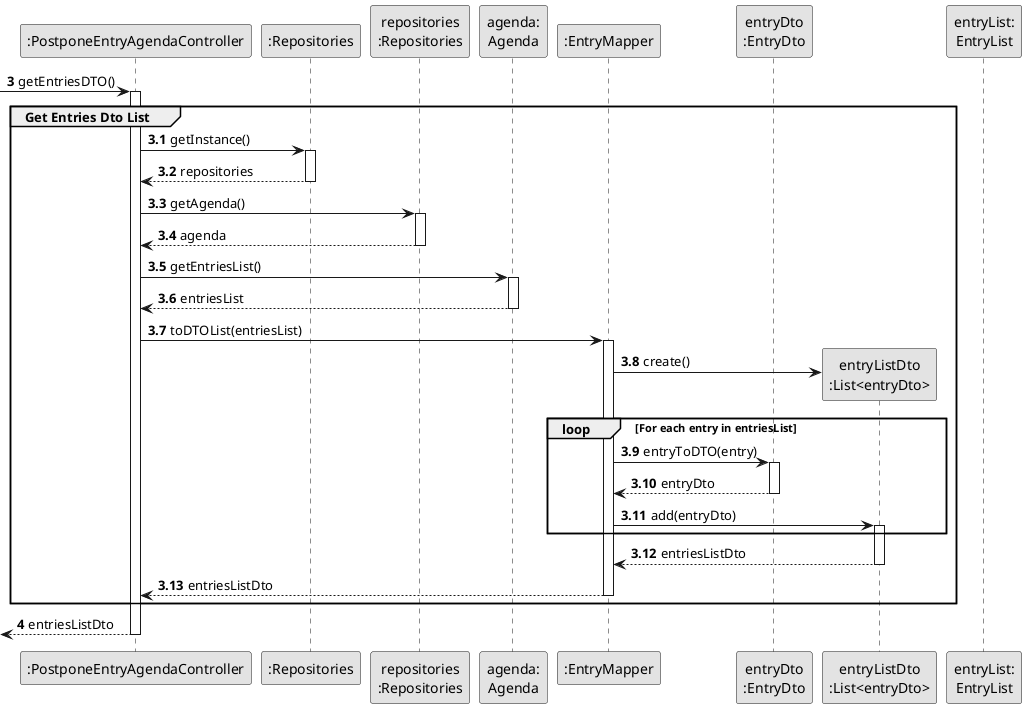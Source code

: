 @startuml
skinparam monochrome true
skinparam packageStyle rectangle
skinparam shadowing false

autonumber

'hide footbox

participant ":PostponeEntryAgendaController" as CTRL
participant ":Repositories" as REP
participant "repositories\n:Repositories" as REPS
participant "agenda:\nAgenda" as AGENDA
participant ":EntryMapper" as entryMAPPER
participant "entryDto\n:EntryDto" as entryDTO
participant "entryListDto\n:List<entryDto>" as entryListDTO
participant "entryList:\nEntryList" as entryList

autonumber 3

 -> CTRL : getEntriesDTO()
autonumber 3.1
activate CTRL
    group Get Entries Dto List

    CTRL -> REP : getInstance()
    activate REP

        REP --> CTRL: repositories
    deactivate REP

    CTRL -> REPS : getAgenda()
    activate REPS

        REPS --> CTRL: agenda
    deactivate REPS

    CTRL -> AGENDA: getEntriesList()
    activate AGENDA

        AGENDA --> CTRL : entriesList
    deactivate AGENDA

    CTRL -> entryMAPPER: toDTOList(entriesList)
    activate entryMAPPER

        entryMAPPER -> entryListDTO** : create()

        loop For each entry in entriesList
            entryMAPPER -> entryDTO: entryToDTO(entry)
            activate entryDTO

                entryDTO --> entryMAPPER: entryDto
            deactivate entryDTO

            entryMAPPER -> entryListDTO: add(entryDto)
            activate entryListDTO

        end

        entryListDTO --> entryMAPPER: entriesListDto
    deactivate entryListDTO

    entryMAPPER --> CTRL : entriesListDto
deactivate entryMAPPER

    end
autonumber 4
    <-- CTRL  : entriesListDto
deactivate CTRL

@enduml
